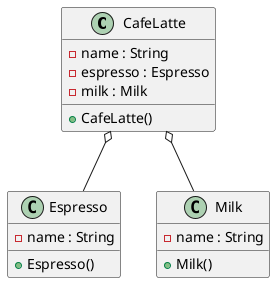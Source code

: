 @startuml
CafeLatte o-- Espresso
CafeLatte o-- Milk

class CafeLatte {
  - name : String
  - espresso : Espresso
  - milk : Milk
  + CafeLatte()
}

class Espresso {
  - name : String
  + Espresso()
}

class Milk {
  - name : String
  + Milk()
}
@enduml